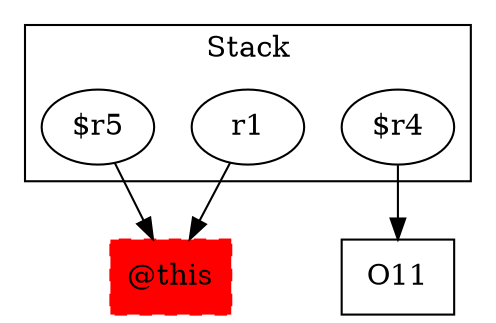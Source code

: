 digraph sample {
  rankDir="LR";
  subgraph cluster_0 {
    label="Stack"
    "r1"; "$r5"; "$r4"; 
  }
  "r1" -> { "@this"[shape=box]};
  "$r5" -> { "@this"[shape=box]};
  "$r4" -> { O11[shape=box]};
  "@this"[shape=box, style="filled,dashed"];
  "@this"[color="red"];
}
